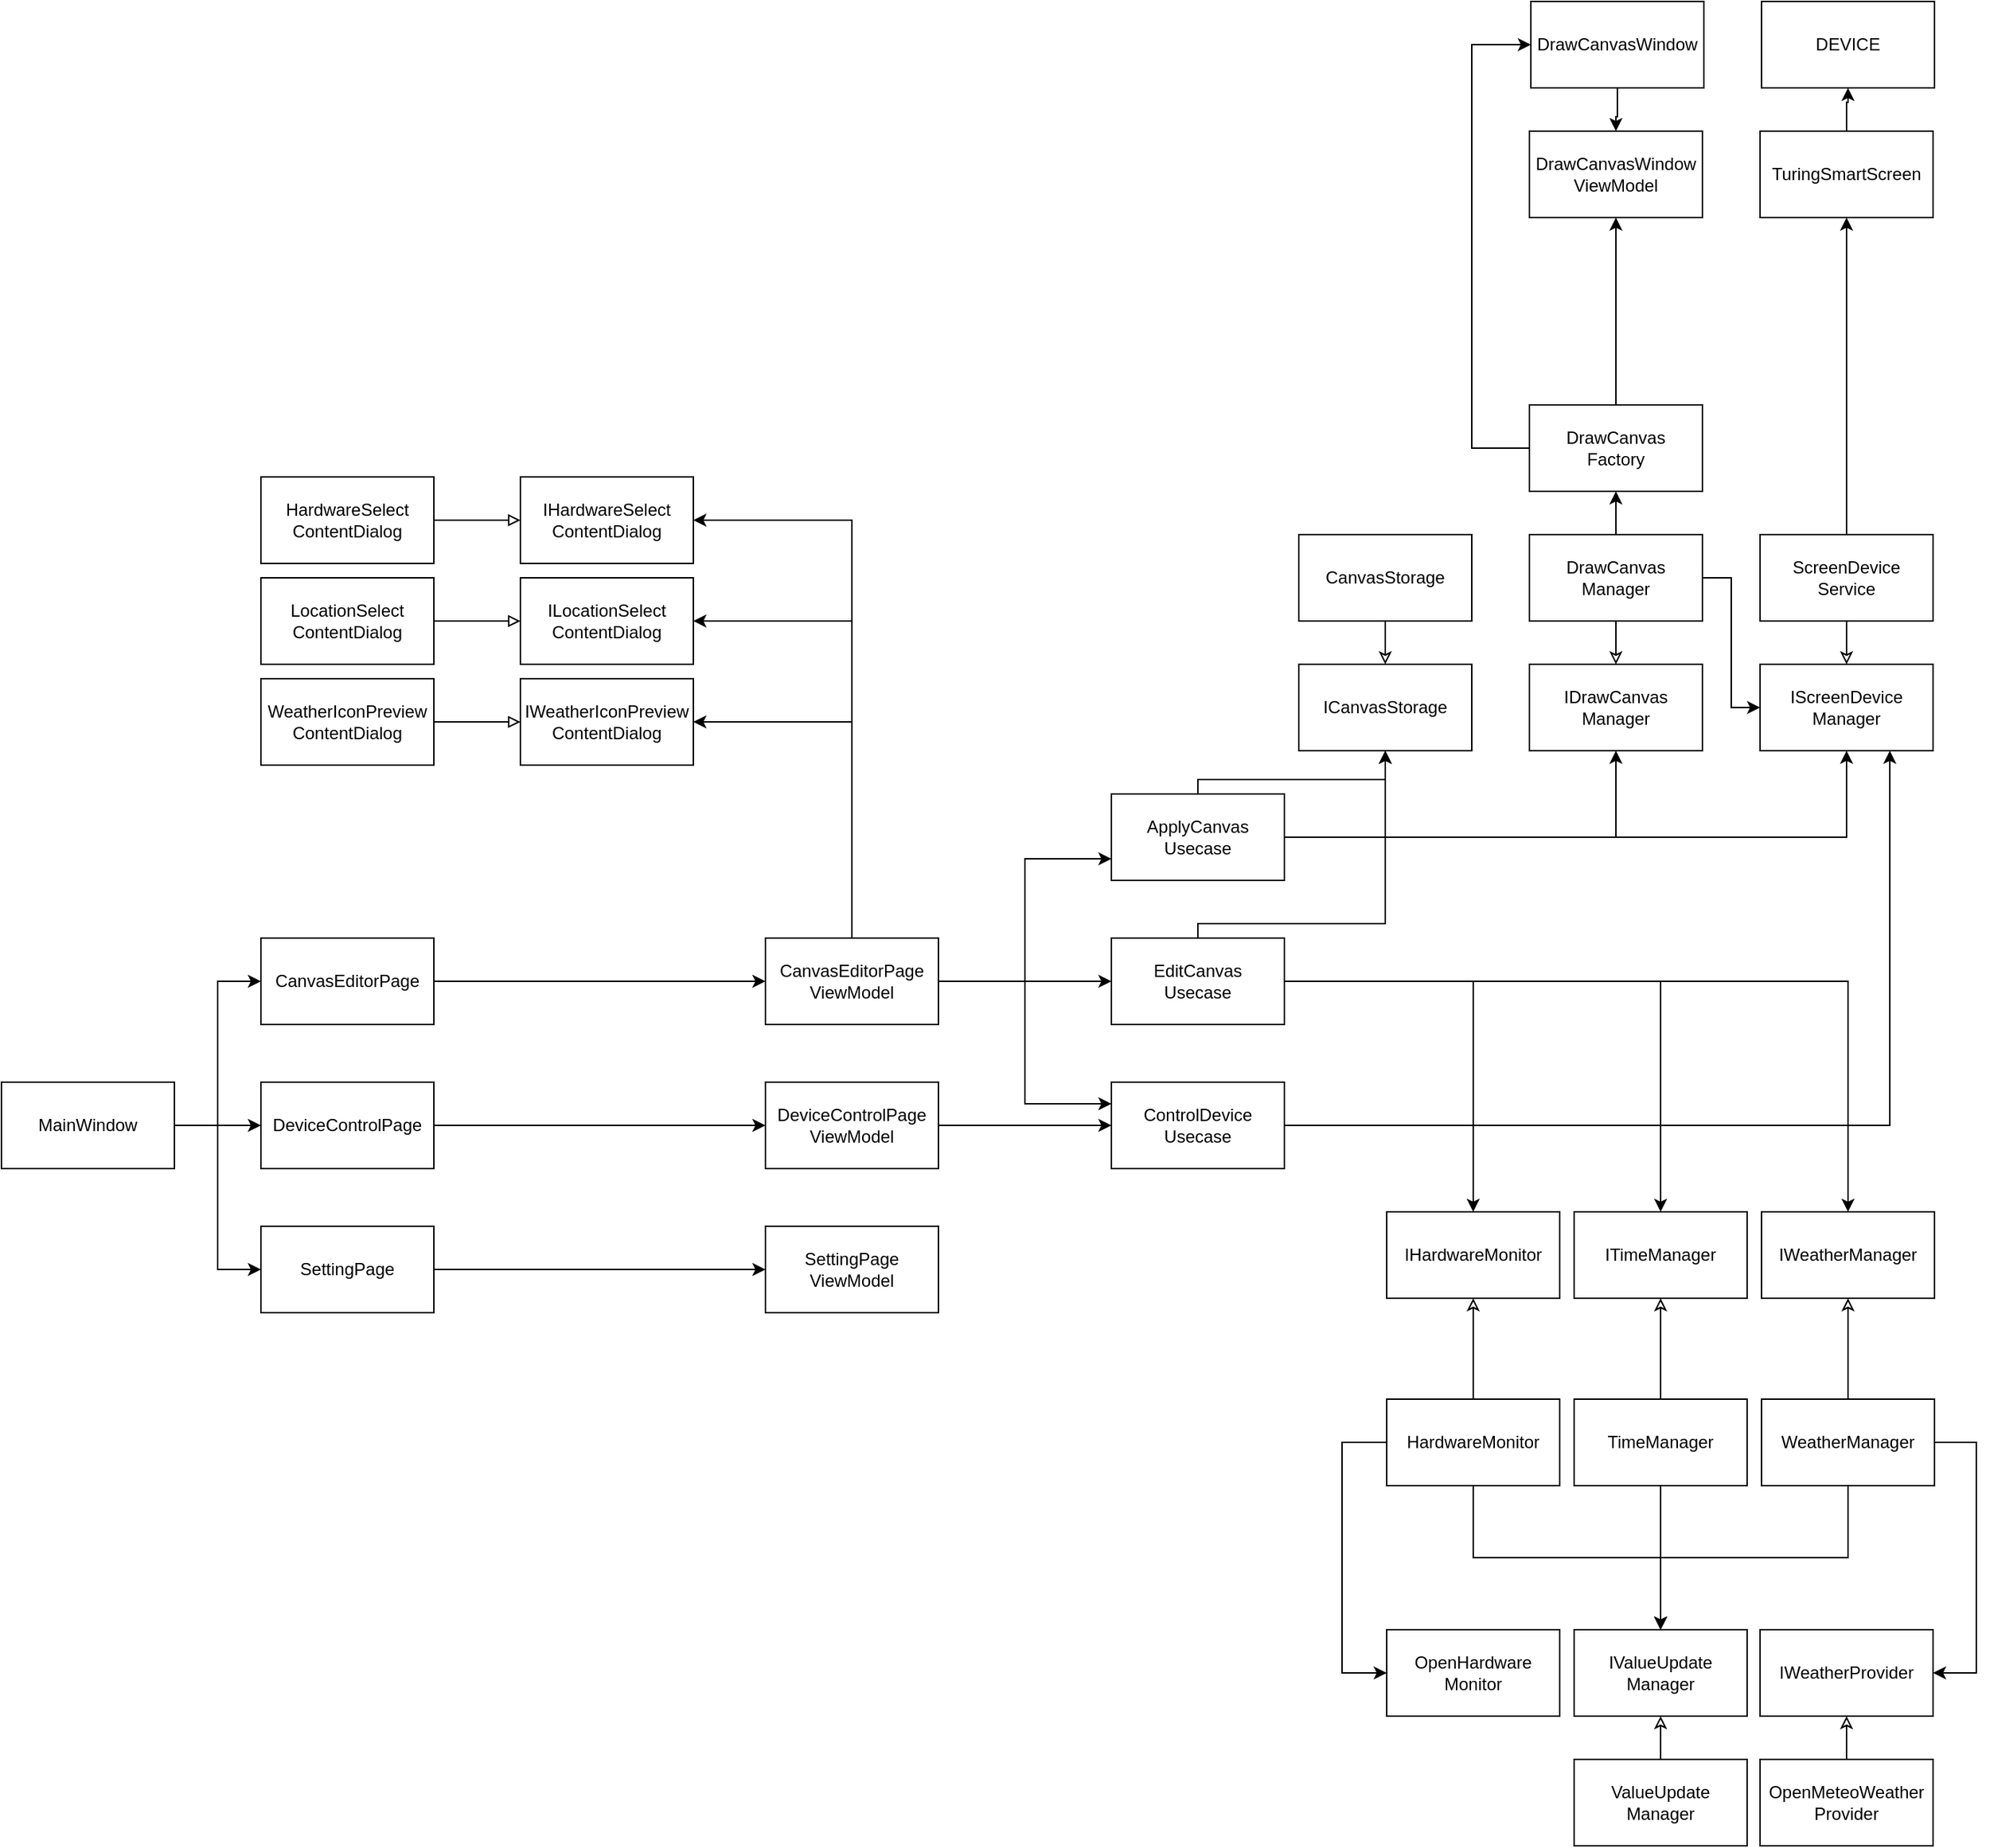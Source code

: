 <mxfile version="14.9.6" type="device"><diagram id="oy5FFOxI3wItIGQa2fnm" name="ページ1"><mxGraphModel dx="1086" dy="966" grid="1" gridSize="10" guides="1" tooltips="1" connect="1" arrows="1" fold="1" page="1" pageScale="1" pageWidth="4681" pageHeight="3300" math="0" shadow="0"><root><mxCell id="0"/><mxCell id="1" parent="0"/><mxCell id="0qobY29qK1PGzObrMTX3-4" value="SettingPage" style="rounded=0;whiteSpace=wrap;html=1;" parent="1" vertex="1"><mxGeometry x="1060" y="970" width="120" height="60" as="geometry"/></mxCell><mxCell id="N3daiAVik762KREaSKZk-15" style="edgeStyle=orthogonalEdgeStyle;rounded=0;orthogonalLoop=1;jettySize=auto;html=1;exitX=1;exitY=0.5;exitDx=0;exitDy=0;entryX=0;entryY=0.5;entryDx=0;entryDy=0;" parent="1" source="0qobY29qK1PGzObrMTX3-1" target="0qobY29qK1PGzObrMTX3-4" edge="1"><mxGeometry relative="1" as="geometry"/></mxCell><mxCell id="N3daiAVik762KREaSKZk-17" style="edgeStyle=orthogonalEdgeStyle;rounded=0;orthogonalLoop=1;jettySize=auto;html=1;entryX=0;entryY=0.5;entryDx=0;entryDy=0;" parent="1" source="0qobY29qK1PGzObrMTX3-1" target="0qobY29qK1PGzObrMTX3-2" edge="1"><mxGeometry relative="1" as="geometry"/></mxCell><mxCell id="N3daiAVik762KREaSKZk-18" style="edgeStyle=orthogonalEdgeStyle;rounded=0;orthogonalLoop=1;jettySize=auto;html=1;entryX=0;entryY=0.5;entryDx=0;entryDy=0;" parent="1" source="0qobY29qK1PGzObrMTX3-1" target="0qobY29qK1PGzObrMTX3-3" edge="1"><mxGeometry relative="1" as="geometry"/></mxCell><mxCell id="0qobY29qK1PGzObrMTX3-1" value="MainWindow" style="rounded=0;whiteSpace=wrap;html=1;" parent="1" vertex="1"><mxGeometry x="880" y="870" width="120" height="60" as="geometry"/></mxCell><mxCell id="N3daiAVik762KREaSKZk-35" style="edgeStyle=orthogonalEdgeStyle;rounded=0;orthogonalLoop=1;jettySize=auto;html=1;endArrow=classic;endFill=1;" parent="1" source="0qobY29qK1PGzObrMTX3-2" target="0qobY29qK1PGzObrMTX3-8" edge="1"><mxGeometry relative="1" as="geometry"/></mxCell><mxCell id="0qobY29qK1PGzObrMTX3-2" value="DeviceControlPage" style="rounded=0;whiteSpace=wrap;html=1;" parent="1" vertex="1"><mxGeometry x="1060" y="870" width="120" height="60" as="geometry"/></mxCell><mxCell id="N3daiAVik762KREaSKZk-29" style="edgeStyle=orthogonalEdgeStyle;rounded=0;orthogonalLoop=1;jettySize=auto;html=1;endArrow=classic;endFill=1;" parent="1" source="0qobY29qK1PGzObrMTX3-3" target="0qobY29qK1PGzObrMTX3-9" edge="1"><mxGeometry relative="1" as="geometry"/></mxCell><mxCell id="0qobY29qK1PGzObrMTX3-3" value="CanvasEditorPage" style="rounded=0;whiteSpace=wrap;html=1;" parent="1" vertex="1"><mxGeometry x="1060" y="770" width="120" height="60" as="geometry"/></mxCell><mxCell id="N3daiAVik762KREaSKZk-14" style="edgeStyle=orthogonalEdgeStyle;rounded=0;orthogonalLoop=1;jettySize=auto;html=1;exitX=1;exitY=0.5;exitDx=0;exitDy=0;" parent="1" source="0qobY29qK1PGzObrMTX3-4" target="0qobY29qK1PGzObrMTX3-10" edge="1"><mxGeometry relative="1" as="geometry"/></mxCell><mxCell id="O6U9Ld__zBkKxt2Cwhvb-9" style="edgeStyle=orthogonalEdgeStyle;rounded=0;orthogonalLoop=1;jettySize=auto;html=1;entryX=0;entryY=0.5;entryDx=0;entryDy=0;endArrow=classic;endFill=1;" parent="1" source="0qobY29qK1PGzObrMTX3-8" target="4v-_z_e3_mzlyv7b6xfp-3" edge="1"><mxGeometry relative="1" as="geometry"/></mxCell><mxCell id="0qobY29qK1PGzObrMTX3-8" value="DeviceControlPage&lt;br&gt;ViewModel" style="rounded=0;whiteSpace=wrap;html=1;" parent="1" vertex="1"><mxGeometry x="1410" y="870" width="120" height="60" as="geometry"/></mxCell><mxCell id="N3daiAVik762KREaSKZk-22" style="edgeStyle=orthogonalEdgeStyle;rounded=0;orthogonalLoop=1;jettySize=auto;html=1;entryX=1;entryY=0.5;entryDx=0;entryDy=0;exitX=0.5;exitY=0;exitDx=0;exitDy=0;" parent="1" source="0qobY29qK1PGzObrMTX3-9" target="N3daiAVik762KREaSKZk-21" edge="1"><mxGeometry relative="1" as="geometry"/></mxCell><mxCell id="N3daiAVik762KREaSKZk-23" style="edgeStyle=orthogonalEdgeStyle;rounded=0;orthogonalLoop=1;jettySize=auto;html=1;entryX=1;entryY=0.5;entryDx=0;entryDy=0;exitX=0.5;exitY=0;exitDx=0;exitDy=0;" parent="1" source="0qobY29qK1PGzObrMTX3-9" target="N3daiAVik762KREaSKZk-20" edge="1"><mxGeometry relative="1" as="geometry"/></mxCell><mxCell id="N3daiAVik762KREaSKZk-24" style="edgeStyle=orthogonalEdgeStyle;rounded=0;orthogonalLoop=1;jettySize=auto;html=1;entryX=1;entryY=0.5;entryDx=0;entryDy=0;exitX=0.5;exitY=0;exitDx=0;exitDy=0;" parent="1" source="0qobY29qK1PGzObrMTX3-9" target="N3daiAVik762KREaSKZk-19" edge="1"><mxGeometry relative="1" as="geometry"/></mxCell><mxCell id="O6U9Ld__zBkKxt2Cwhvb-6" style="edgeStyle=orthogonalEdgeStyle;rounded=0;orthogonalLoop=1;jettySize=auto;html=1;entryX=0;entryY=0.75;entryDx=0;entryDy=0;endArrow=classic;endFill=1;" parent="1" source="0qobY29qK1PGzObrMTX3-9" target="4v-_z_e3_mzlyv7b6xfp-4" edge="1"><mxGeometry relative="1" as="geometry"/></mxCell><mxCell id="O6U9Ld__zBkKxt2Cwhvb-7" style="edgeStyle=orthogonalEdgeStyle;rounded=0;orthogonalLoop=1;jettySize=auto;html=1;endArrow=classic;endFill=1;" parent="1" source="0qobY29qK1PGzObrMTX3-9" target="4v-_z_e3_mzlyv7b6xfp-2" edge="1"><mxGeometry relative="1" as="geometry"/></mxCell><mxCell id="O6U9Ld__zBkKxt2Cwhvb-8" style="edgeStyle=orthogonalEdgeStyle;rounded=0;orthogonalLoop=1;jettySize=auto;html=1;entryX=0;entryY=0.25;entryDx=0;entryDy=0;endArrow=classic;endFill=1;" parent="1" source="0qobY29qK1PGzObrMTX3-9" target="4v-_z_e3_mzlyv7b6xfp-3" edge="1"><mxGeometry relative="1" as="geometry"/></mxCell><mxCell id="0qobY29qK1PGzObrMTX3-9" value="CanvasEditorPage&lt;br&gt;ViewModel" style="rounded=0;whiteSpace=wrap;html=1;" parent="1" vertex="1"><mxGeometry x="1410" y="770" width="120" height="60" as="geometry"/></mxCell><mxCell id="0qobY29qK1PGzObrMTX3-10" value="SettingPage&lt;br&gt;ViewModel" style="rounded=0;whiteSpace=wrap;html=1;" parent="1" vertex="1"><mxGeometry x="1410" y="970" width="120" height="60" as="geometry"/></mxCell><mxCell id="N3daiAVik762KREaSKZk-25" style="edgeStyle=orthogonalEdgeStyle;rounded=0;orthogonalLoop=1;jettySize=auto;html=1;exitX=1;exitY=0.5;exitDx=0;exitDy=0;endArrow=block;endFill=0;" parent="1" source="0qobY29qK1PGzObrMTX3-14" target="N3daiAVik762KREaSKZk-19" edge="1"><mxGeometry relative="1" as="geometry"/></mxCell><mxCell id="0qobY29qK1PGzObrMTX3-14" value="HardwareSelect&lt;br&gt;ContentDialog" style="rounded=0;whiteSpace=wrap;html=1;" parent="1" vertex="1"><mxGeometry x="1060" y="450" width="120" height="60" as="geometry"/></mxCell><mxCell id="N3daiAVik762KREaSKZk-26" style="edgeStyle=orthogonalEdgeStyle;rounded=0;orthogonalLoop=1;jettySize=auto;html=1;endArrow=block;endFill=0;" parent="1" source="0qobY29qK1PGzObrMTX3-15" target="N3daiAVik762KREaSKZk-20" edge="1"><mxGeometry relative="1" as="geometry"/></mxCell><mxCell id="0qobY29qK1PGzObrMTX3-15" value="LocationSelect&lt;br&gt;ContentDialog" style="rounded=0;whiteSpace=wrap;html=1;" parent="1" vertex="1"><mxGeometry x="1060" y="520" width="120" height="60" as="geometry"/></mxCell><mxCell id="N3daiAVik762KREaSKZk-27" style="edgeStyle=orthogonalEdgeStyle;rounded=0;orthogonalLoop=1;jettySize=auto;html=1;endArrow=block;endFill=0;" parent="1" source="0qobY29qK1PGzObrMTX3-16" target="N3daiAVik762KREaSKZk-21" edge="1"><mxGeometry relative="1" as="geometry"/></mxCell><mxCell id="0qobY29qK1PGzObrMTX3-16" value="WeatherIconPreview&lt;br&gt;ContentDialog" style="rounded=0;whiteSpace=wrap;html=1;" parent="1" vertex="1"><mxGeometry x="1060" y="590" width="120" height="60" as="geometry"/></mxCell><mxCell id="QezVipfwXHHbcB3mkkTm-22" style="edgeStyle=orthogonalEdgeStyle;rounded=0;orthogonalLoop=1;jettySize=auto;html=1;endArrow=classic;endFill=0;" parent="1" source="0qobY29qK1PGzObrMTX3-20" target="4v-_z_e3_mzlyv7b6xfp-5" edge="1"><mxGeometry relative="1" as="geometry"/></mxCell><mxCell id="QezVipfwXHHbcB3mkkTm-27" style="edgeStyle=orthogonalEdgeStyle;rounded=0;orthogonalLoop=1;jettySize=auto;html=1;endArrow=classic;endFill=1;" parent="1" source="0qobY29qK1PGzObrMTX3-20" target="4v-_z_e3_mzlyv7b6xfp-7" edge="1"><mxGeometry relative="1" as="geometry"><mxPoint x="2160.0" y="410" as="targetPoint"/></mxGeometry></mxCell><mxCell id="0qobY29qK1PGzObrMTX3-20" value="ScreenDevice&lt;br&gt;Service" style="rounded=0;whiteSpace=wrap;html=1;" parent="1" vertex="1"><mxGeometry x="2100" y="490" width="120" height="60" as="geometry"/></mxCell><mxCell id="N3daiAVik762KREaSKZk-34" style="edgeStyle=orthogonalEdgeStyle;rounded=0;orthogonalLoop=1;jettySize=auto;html=1;endArrow=classic;endFill=1;exitX=0.5;exitY=1;exitDx=0;exitDy=0;" parent="1" source="0qobY29qK1PGzObrMTX3-23" target="N3daiAVik762KREaSKZk-30" edge="1"><mxGeometry relative="1" as="geometry"/></mxCell><mxCell id="O6U9Ld__zBkKxt2Cwhvb-21" style="edgeStyle=orthogonalEdgeStyle;rounded=0;orthogonalLoop=1;jettySize=auto;html=1;endArrow=classic;endFill=0;" parent="1" source="0qobY29qK1PGzObrMTX3-23" target="O6U9Ld__zBkKxt2Cwhvb-17" edge="1"><mxGeometry relative="1" as="geometry"/></mxCell><mxCell id="O6U9Ld__zBkKxt2Cwhvb-25" style="edgeStyle=orthogonalEdgeStyle;rounded=0;orthogonalLoop=1;jettySize=auto;html=1;exitX=1;exitY=0.5;exitDx=0;exitDy=0;entryX=1;entryY=0.5;entryDx=0;entryDy=0;endArrow=classic;endFill=1;" parent="1" source="0qobY29qK1PGzObrMTX3-23" target="O6U9Ld__zBkKxt2Cwhvb-1" edge="1"><mxGeometry relative="1" as="geometry"><Array as="points"><mxPoint x="2250" y="1120"/><mxPoint x="2250" y="1280"/></Array></mxGeometry></mxCell><mxCell id="0qobY29qK1PGzObrMTX3-23" value="WeatherManager" style="rounded=0;whiteSpace=wrap;html=1;" parent="1" vertex="1"><mxGeometry x="2101" y="1090" width="120" height="60" as="geometry"/></mxCell><mxCell id="N3daiAVik762KREaSKZk-32" style="edgeStyle=orthogonalEdgeStyle;rounded=0;orthogonalLoop=1;jettySize=auto;html=1;exitX=0.5;exitY=1;exitDx=0;exitDy=0;endArrow=classic;endFill=1;" parent="1" source="0qobY29qK1PGzObrMTX3-24" target="N3daiAVik762KREaSKZk-30" edge="1"><mxGeometry relative="1" as="geometry"/></mxCell><mxCell id="QezVipfwXHHbcB3mkkTm-33" style="edgeStyle=orthogonalEdgeStyle;rounded=0;orthogonalLoop=1;jettySize=auto;html=1;exitX=0;exitY=0.5;exitDx=0;exitDy=0;entryX=0;entryY=0.5;entryDx=0;entryDy=0;endArrow=classic;endFill=1;" parent="1" source="0qobY29qK1PGzObrMTX3-24" target="QezVipfwXHHbcB3mkkTm-9" edge="1"><mxGeometry relative="1" as="geometry"><Array as="points"><mxPoint x="1810" y="1120"/><mxPoint x="1810" y="1280"/></Array></mxGeometry></mxCell><mxCell id="O6U9Ld__zBkKxt2Cwhvb-19" style="edgeStyle=orthogonalEdgeStyle;rounded=0;orthogonalLoop=1;jettySize=auto;html=1;endArrow=classic;endFill=0;" parent="1" source="0qobY29qK1PGzObrMTX3-24" target="O6U9Ld__zBkKxt2Cwhvb-15" edge="1"><mxGeometry relative="1" as="geometry"/></mxCell><mxCell id="0qobY29qK1PGzObrMTX3-24" value="HardwareMonitor" style="rounded=0;whiteSpace=wrap;html=1;" parent="1" vertex="1"><mxGeometry x="1841" y="1090" width="120" height="60" as="geometry"/></mxCell><mxCell id="N3daiAVik762KREaSKZk-33" style="edgeStyle=orthogonalEdgeStyle;rounded=0;orthogonalLoop=1;jettySize=auto;html=1;endArrow=classic;endFill=1;" parent="1" source="0qobY29qK1PGzObrMTX3-25" target="N3daiAVik762KREaSKZk-30" edge="1"><mxGeometry relative="1" as="geometry"/></mxCell><mxCell id="O6U9Ld__zBkKxt2Cwhvb-20" style="edgeStyle=orthogonalEdgeStyle;rounded=0;orthogonalLoop=1;jettySize=auto;html=1;endArrow=classic;endFill=0;" parent="1" source="0qobY29qK1PGzObrMTX3-25" target="O6U9Ld__zBkKxt2Cwhvb-16" edge="1"><mxGeometry relative="1" as="geometry"/></mxCell><mxCell id="0qobY29qK1PGzObrMTX3-25" value="TimeManager" style="rounded=0;whiteSpace=wrap;html=1;" parent="1" vertex="1"><mxGeometry x="1971" y="1090" width="120" height="60" as="geometry"/></mxCell><mxCell id="N3daiAVik762KREaSKZk-31" style="edgeStyle=orthogonalEdgeStyle;rounded=0;orthogonalLoop=1;jettySize=auto;html=1;endArrow=classic;endFill=0;" parent="1" source="0qobY29qK1PGzObrMTX3-26" target="N3daiAVik762KREaSKZk-30" edge="1"><mxGeometry relative="1" as="geometry"/></mxCell><mxCell id="0qobY29qK1PGzObrMTX3-26" value="ValueUpdate&lt;br&gt;Manager" style="rounded=0;whiteSpace=wrap;html=1;" parent="1" vertex="1"><mxGeometry x="1971" y="1340" width="120" height="60" as="geometry"/></mxCell><mxCell id="4v-_z_e3_mzlyv7b6xfp-1" style="edgeStyle=orthogonalEdgeStyle;rounded=0;orthogonalLoop=1;jettySize=auto;html=1;exitX=0.5;exitY=1;exitDx=0;exitDy=0;endArrow=classic;endFill=0;" parent="1" source="0qobY29qK1PGzObrMTX3-35" target="N3daiAVik762KREaSKZk-39" edge="1"><mxGeometry relative="1" as="geometry"/></mxCell><mxCell id="QezVipfwXHHbcB3mkkTm-28" style="edgeStyle=orthogonalEdgeStyle;rounded=0;orthogonalLoop=1;jettySize=auto;html=1;entryX=0;entryY=0.5;entryDx=0;entryDy=0;endArrow=classic;endFill=1;" parent="1" source="0qobY29qK1PGzObrMTX3-35" target="4v-_z_e3_mzlyv7b6xfp-5" edge="1"><mxGeometry relative="1" as="geometry"/></mxCell><mxCell id="kPul3_RCGx-DDs7hB5tN-1" style="edgeStyle=orthogonalEdgeStyle;rounded=0;orthogonalLoop=1;jettySize=auto;html=1;exitX=0.5;exitY=0;exitDx=0;exitDy=0;" edge="1" parent="1" source="0qobY29qK1PGzObrMTX3-35" target="QezVipfwXHHbcB3mkkTm-29"><mxGeometry relative="1" as="geometry"/></mxCell><mxCell id="0qobY29qK1PGzObrMTX3-35" value="DrawCanvas&lt;br&gt;Manager" style="rounded=0;whiteSpace=wrap;html=1;" parent="1" vertex="1"><mxGeometry x="1940" y="490" width="120" height="60" as="geometry"/></mxCell><mxCell id="0qobY29qK1PGzObrMTX3-40" value="DrawCanvasWindow&lt;br&gt;ViewModel" style="rounded=0;whiteSpace=wrap;html=1;" parent="1" vertex="1"><mxGeometry x="1940" y="210" width="120" height="60" as="geometry"/></mxCell><mxCell id="QezVipfwXHHbcB3mkkTm-20" style="edgeStyle=orthogonalEdgeStyle;rounded=0;orthogonalLoop=1;jettySize=auto;html=1;endArrow=classic;endFill=1;" parent="1" source="0qobY29qK1PGzObrMTX3-41" target="0qobY29qK1PGzObrMTX3-40" edge="1"><mxGeometry relative="1" as="geometry"/></mxCell><mxCell id="0qobY29qK1PGzObrMTX3-41" value="DrawCanvasWindow" style="rounded=0;whiteSpace=wrap;html=1;" parent="1" vertex="1"><mxGeometry x="1941" y="120" width="120" height="60" as="geometry"/></mxCell><mxCell id="N3daiAVik762KREaSKZk-19" value="IHardwareSelect&lt;br&gt;ContentDialog" style="rounded=0;whiteSpace=wrap;html=1;" parent="1" vertex="1"><mxGeometry x="1240" y="450" width="120" height="60" as="geometry"/></mxCell><mxCell id="N3daiAVik762KREaSKZk-20" value="ILocationSelect&lt;br&gt;ContentDialog" style="rounded=0;whiteSpace=wrap;html=1;" parent="1" vertex="1"><mxGeometry x="1240" y="520" width="120" height="60" as="geometry"/></mxCell><mxCell id="N3daiAVik762KREaSKZk-21" value="IWeatherIconPreview&lt;br&gt;ContentDialog" style="rounded=0;whiteSpace=wrap;html=1;" parent="1" vertex="1"><mxGeometry x="1240" y="590" width="120" height="60" as="geometry"/></mxCell><mxCell id="N3daiAVik762KREaSKZk-30" value="IValueUpdate&lt;br&gt;Manager" style="rounded=0;whiteSpace=wrap;html=1;" parent="1" vertex="1"><mxGeometry x="1971" y="1250" width="120" height="60" as="geometry"/></mxCell><mxCell id="N3daiAVik762KREaSKZk-39" value="IDrawCanvas&lt;br&gt;Manager" style="rounded=0;whiteSpace=wrap;html=1;" parent="1" vertex="1"><mxGeometry x="1940" y="580" width="120" height="60" as="geometry"/></mxCell><mxCell id="O6U9Ld__zBkKxt2Cwhvb-12" style="edgeStyle=orthogonalEdgeStyle;rounded=0;orthogonalLoop=1;jettySize=auto;html=1;exitX=0.5;exitY=0;exitDx=0;exitDy=0;endArrow=classic;endFill=1;" parent="1" source="4v-_z_e3_mzlyv7b6xfp-2" target="O6U9Ld__zBkKxt2Cwhvb-10" edge="1"><mxGeometry relative="1" as="geometry"><Array as="points"><mxPoint x="1710" y="760"/><mxPoint x="1840" y="760"/></Array></mxGeometry></mxCell><mxCell id="O6U9Ld__zBkKxt2Cwhvb-26" style="edgeStyle=orthogonalEdgeStyle;rounded=0;orthogonalLoop=1;jettySize=auto;html=1;endArrow=classic;endFill=1;" parent="1" source="4v-_z_e3_mzlyv7b6xfp-2" target="O6U9Ld__zBkKxt2Cwhvb-15" edge="1"><mxGeometry relative="1" as="geometry"/></mxCell><mxCell id="O6U9Ld__zBkKxt2Cwhvb-27" style="edgeStyle=orthogonalEdgeStyle;rounded=0;orthogonalLoop=1;jettySize=auto;html=1;endArrow=classic;endFill=1;" parent="1" source="4v-_z_e3_mzlyv7b6xfp-2" target="O6U9Ld__zBkKxt2Cwhvb-16" edge="1"><mxGeometry relative="1" as="geometry"/></mxCell><mxCell id="O6U9Ld__zBkKxt2Cwhvb-28" style="edgeStyle=orthogonalEdgeStyle;rounded=0;orthogonalLoop=1;jettySize=auto;html=1;endArrow=classic;endFill=1;" parent="1" source="4v-_z_e3_mzlyv7b6xfp-2" target="O6U9Ld__zBkKxt2Cwhvb-17" edge="1"><mxGeometry relative="1" as="geometry"/></mxCell><mxCell id="4v-_z_e3_mzlyv7b6xfp-2" value="EditCanvas&lt;br&gt;Usecase" style="rounded=0;whiteSpace=wrap;html=1;" parent="1" vertex="1"><mxGeometry x="1650" y="770" width="120" height="60" as="geometry"/></mxCell><mxCell id="O6U9Ld__zBkKxt2Cwhvb-29" style="edgeStyle=orthogonalEdgeStyle;rounded=0;orthogonalLoop=1;jettySize=auto;html=1;entryX=0.75;entryY=1;entryDx=0;entryDy=0;endArrow=classic;endFill=1;" parent="1" source="4v-_z_e3_mzlyv7b6xfp-3" target="4v-_z_e3_mzlyv7b6xfp-5" edge="1"><mxGeometry relative="1" as="geometry"/></mxCell><mxCell id="4v-_z_e3_mzlyv7b6xfp-3" value="ControlDevice&lt;br&gt;Usecase" style="rounded=0;whiteSpace=wrap;html=1;" parent="1" vertex="1"><mxGeometry x="1650" y="870" width="120" height="60" as="geometry"/></mxCell><mxCell id="4v-_z_e3_mzlyv7b6xfp-6" value="" style="edgeStyle=orthogonalEdgeStyle;rounded=0;orthogonalLoop=1;jettySize=auto;html=1;" parent="1" source="4v-_z_e3_mzlyv7b6xfp-4" target="4v-_z_e3_mzlyv7b6xfp-5" edge="1"><mxGeometry relative="1" as="geometry"/></mxCell><mxCell id="O6U9Ld__zBkKxt2Cwhvb-3" style="edgeStyle=orthogonalEdgeStyle;rounded=0;orthogonalLoop=1;jettySize=auto;html=1;endArrow=classic;endFill=1;" parent="1" source="4v-_z_e3_mzlyv7b6xfp-4" target="N3daiAVik762KREaSKZk-39" edge="1"><mxGeometry relative="1" as="geometry"/></mxCell><mxCell id="O6U9Ld__zBkKxt2Cwhvb-11" style="edgeStyle=orthogonalEdgeStyle;rounded=0;orthogonalLoop=1;jettySize=auto;html=1;exitX=0.5;exitY=0;exitDx=0;exitDy=0;endArrow=classic;endFill=1;entryX=0.5;entryY=1;entryDx=0;entryDy=0;" parent="1" source="4v-_z_e3_mzlyv7b6xfp-4" target="O6U9Ld__zBkKxt2Cwhvb-10" edge="1"><mxGeometry relative="1" as="geometry"><Array as="points"><mxPoint x="1710" y="660"/><mxPoint x="1840" y="660"/></Array></mxGeometry></mxCell><mxCell id="4v-_z_e3_mzlyv7b6xfp-4" value="ApplyCanvas&lt;br&gt;Usecase" style="rounded=0;whiteSpace=wrap;html=1;" parent="1" vertex="1"><mxGeometry x="1650" y="670" width="120" height="60" as="geometry"/></mxCell><mxCell id="4v-_z_e3_mzlyv7b6xfp-5" value="IScreenDevice&lt;br&gt;Manager" style="rounded=0;whiteSpace=wrap;html=1;" parent="1" vertex="1"><mxGeometry x="2100" y="580" width="120" height="60" as="geometry"/></mxCell><mxCell id="4v-_z_e3_mzlyv7b6xfp-9" style="edgeStyle=orthogonalEdgeStyle;rounded=0;orthogonalLoop=1;jettySize=auto;html=1;" parent="1" source="4v-_z_e3_mzlyv7b6xfp-7" target="4v-_z_e3_mzlyv7b6xfp-8" edge="1"><mxGeometry relative="1" as="geometry"/></mxCell><mxCell id="4v-_z_e3_mzlyv7b6xfp-7" value="TuringSmartScreen" style="rounded=0;whiteSpace=wrap;html=1;" parent="1" vertex="1"><mxGeometry x="2100" y="210" width="120" height="60" as="geometry"/></mxCell><mxCell id="4v-_z_e3_mzlyv7b6xfp-8" value="DEVICE" style="rounded=0;whiteSpace=wrap;html=1;" parent="1" vertex="1"><mxGeometry x="2101" y="120" width="120" height="60" as="geometry"/></mxCell><mxCell id="O6U9Ld__zBkKxt2Cwhvb-2" style="edgeStyle=orthogonalEdgeStyle;rounded=0;orthogonalLoop=1;jettySize=auto;html=1;endArrow=classic;endFill=0;" parent="1" source="QezVipfwXHHbcB3mkkTm-5" target="O6U9Ld__zBkKxt2Cwhvb-1" edge="1"><mxGeometry relative="1" as="geometry"/></mxCell><mxCell id="QezVipfwXHHbcB3mkkTm-5" value="OpenMeteoWeather&lt;br&gt;Provider" style="rounded=0;whiteSpace=wrap;html=1;" parent="1" vertex="1"><mxGeometry x="2100" y="1340" width="120" height="60" as="geometry"/></mxCell><mxCell id="QezVipfwXHHbcB3mkkTm-9" value="OpenHardware&lt;br&gt;Monitor" style="rounded=0;whiteSpace=wrap;html=1;" parent="1" vertex="1"><mxGeometry x="1841" y="1250" width="120" height="60" as="geometry"/></mxCell><mxCell id="QezVipfwXHHbcB3mkkTm-31" style="edgeStyle=orthogonalEdgeStyle;rounded=0;orthogonalLoop=1;jettySize=auto;html=1;entryX=0;entryY=0.5;entryDx=0;entryDy=0;endArrow=classic;endFill=1;exitX=0;exitY=0.5;exitDx=0;exitDy=0;" parent="1" source="QezVipfwXHHbcB3mkkTm-29" target="0qobY29qK1PGzObrMTX3-41" edge="1"><mxGeometry relative="1" as="geometry"><Array as="points"><mxPoint x="1900" y="430"/><mxPoint x="1900" y="150"/></Array></mxGeometry></mxCell><mxCell id="QezVipfwXHHbcB3mkkTm-32" style="edgeStyle=orthogonalEdgeStyle;rounded=0;orthogonalLoop=1;jettySize=auto;html=1;exitX=0.5;exitY=0;exitDx=0;exitDy=0;endArrow=classic;endFill=1;" parent="1" source="QezVipfwXHHbcB3mkkTm-29" target="0qobY29qK1PGzObrMTX3-40" edge="1"><mxGeometry relative="1" as="geometry"/></mxCell><mxCell id="QezVipfwXHHbcB3mkkTm-29" value="DrawCanvas&lt;br&gt;Factory" style="rounded=0;whiteSpace=wrap;html=1;" parent="1" vertex="1"><mxGeometry x="1940" y="400" width="120" height="60" as="geometry"/></mxCell><mxCell id="O6U9Ld__zBkKxt2Cwhvb-1" value="IWeatherProvider" style="rounded=0;whiteSpace=wrap;html=1;" parent="1" vertex="1"><mxGeometry x="2100" y="1250" width="120" height="60" as="geometry"/></mxCell><mxCell id="O6U9Ld__zBkKxt2Cwhvb-10" value="ICanvasStorage" style="rounded=0;whiteSpace=wrap;html=1;" parent="1" vertex="1"><mxGeometry x="1780" y="580" width="120" height="60" as="geometry"/></mxCell><mxCell id="O6U9Ld__zBkKxt2Cwhvb-14" style="edgeStyle=orthogonalEdgeStyle;rounded=0;orthogonalLoop=1;jettySize=auto;html=1;entryX=0.5;entryY=0;entryDx=0;entryDy=0;endArrow=classic;endFill=0;" parent="1" source="O6U9Ld__zBkKxt2Cwhvb-13" target="O6U9Ld__zBkKxt2Cwhvb-10" edge="1"><mxGeometry relative="1" as="geometry"/></mxCell><mxCell id="O6U9Ld__zBkKxt2Cwhvb-13" value="CanvasStorage" style="rounded=0;whiteSpace=wrap;html=1;" parent="1" vertex="1"><mxGeometry x="1780" y="490" width="120" height="60" as="geometry"/></mxCell><mxCell id="O6U9Ld__zBkKxt2Cwhvb-15" value="IHardwareMonitor" style="rounded=0;whiteSpace=wrap;html=1;" parent="1" vertex="1"><mxGeometry x="1841" y="960" width="120" height="60" as="geometry"/></mxCell><mxCell id="O6U9Ld__zBkKxt2Cwhvb-16" value="ITimeManager" style="rounded=0;whiteSpace=wrap;html=1;" parent="1" vertex="1"><mxGeometry x="1971" y="960" width="120" height="60" as="geometry"/></mxCell><mxCell id="O6U9Ld__zBkKxt2Cwhvb-17" value="IWeatherManager" style="rounded=0;whiteSpace=wrap;html=1;" parent="1" vertex="1"><mxGeometry x="2101" y="960" width="120" height="60" as="geometry"/></mxCell></root></mxGraphModel></diagram></mxfile>
